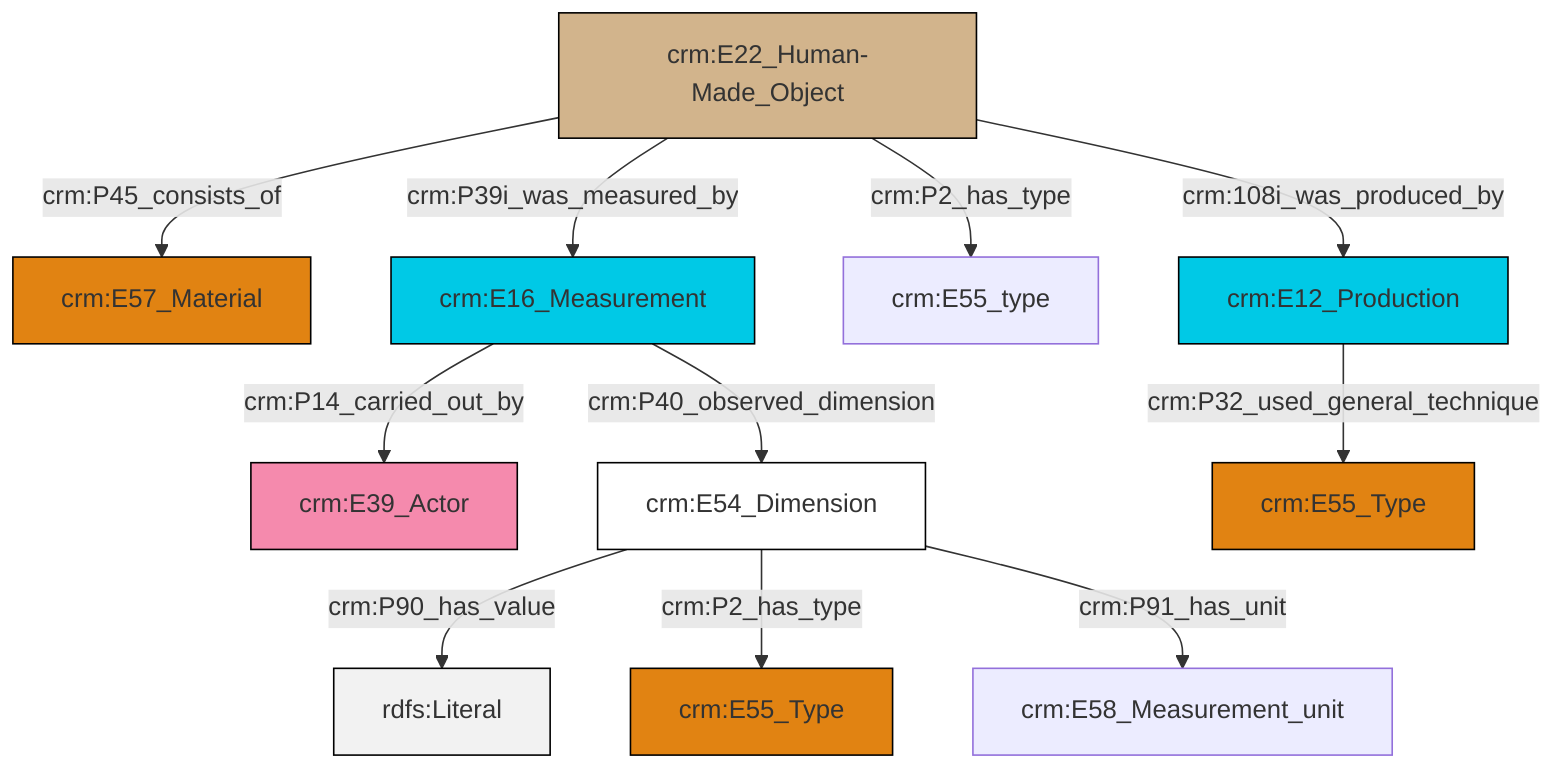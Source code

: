 graph TD
classDef Literal fill:#f2f2f2,stroke:#000000;
classDef CRM_Entity fill:#FFFFFF,stroke:#000000;
classDef Temporal_Entity fill:#00C9E6, stroke:#000000;
classDef Type fill:#E18312, stroke:#000000;
classDef Time-Span fill:#2C9C91, stroke:#000000;
classDef Appellation fill:#FFEB7F, stroke:#000000;
classDef Place fill:#008836, stroke:#000000;
classDef Persistent_Item fill:#B266B2, stroke:#000000;
classDef Conceptual_Object fill:#FFD700, stroke:#000000;
classDef Physical_Thing fill:#D2B48C, stroke:#000000;
classDef Actor fill:#f58aad, stroke:#000000;
classDef PC_Classes fill:#4ce600, stroke:#000000;
classDef Multi fill:#cccccc,stroke:#000000;

0["crm:E54_Dimension"]:::CRM_Entity -->|crm:P90_has_value| 1[rdfs:Literal]:::Literal
5["crm:E22_Human-Made_Object"]:::Physical_Thing -->|crm:P45_consists_of| 6["crm:E57_Material"]:::Type
3["crm:E12_Production"]:::Temporal_Entity -->|crm:P32_used_general_technique| 9["crm:E55_Type"]:::Type
5["crm:E22_Human-Made_Object"]:::Physical_Thing -->|crm:P39i_was_measured_by| 11["crm:E16_Measurement"]:::Temporal_Entity
0["crm:E54_Dimension"]:::CRM_Entity -->|crm:P2_has_type| 13["crm:E55_Type"]:::Type
0["crm:E54_Dimension"]:::CRM_Entity -->|crm:P91_has_unit| 14["crm:E58_Measurement_unit"]:::Default
11["crm:E16_Measurement"]:::Temporal_Entity -->|crm:P14_carried_out_by| 18["crm:E39_Actor"]:::Actor
5["crm:E22_Human-Made_Object"]:::Physical_Thing -->|crm:P2_has_type| 7["crm:E55_type"]:::Default
5["crm:E22_Human-Made_Object"]:::Physical_Thing -->|crm:108i_was_produced_by| 3["crm:E12_Production"]:::Temporal_Entity
11["crm:E16_Measurement"]:::Temporal_Entity -->|crm:P40_observed_dimension| 0["crm:E54_Dimension"]:::CRM_Entity